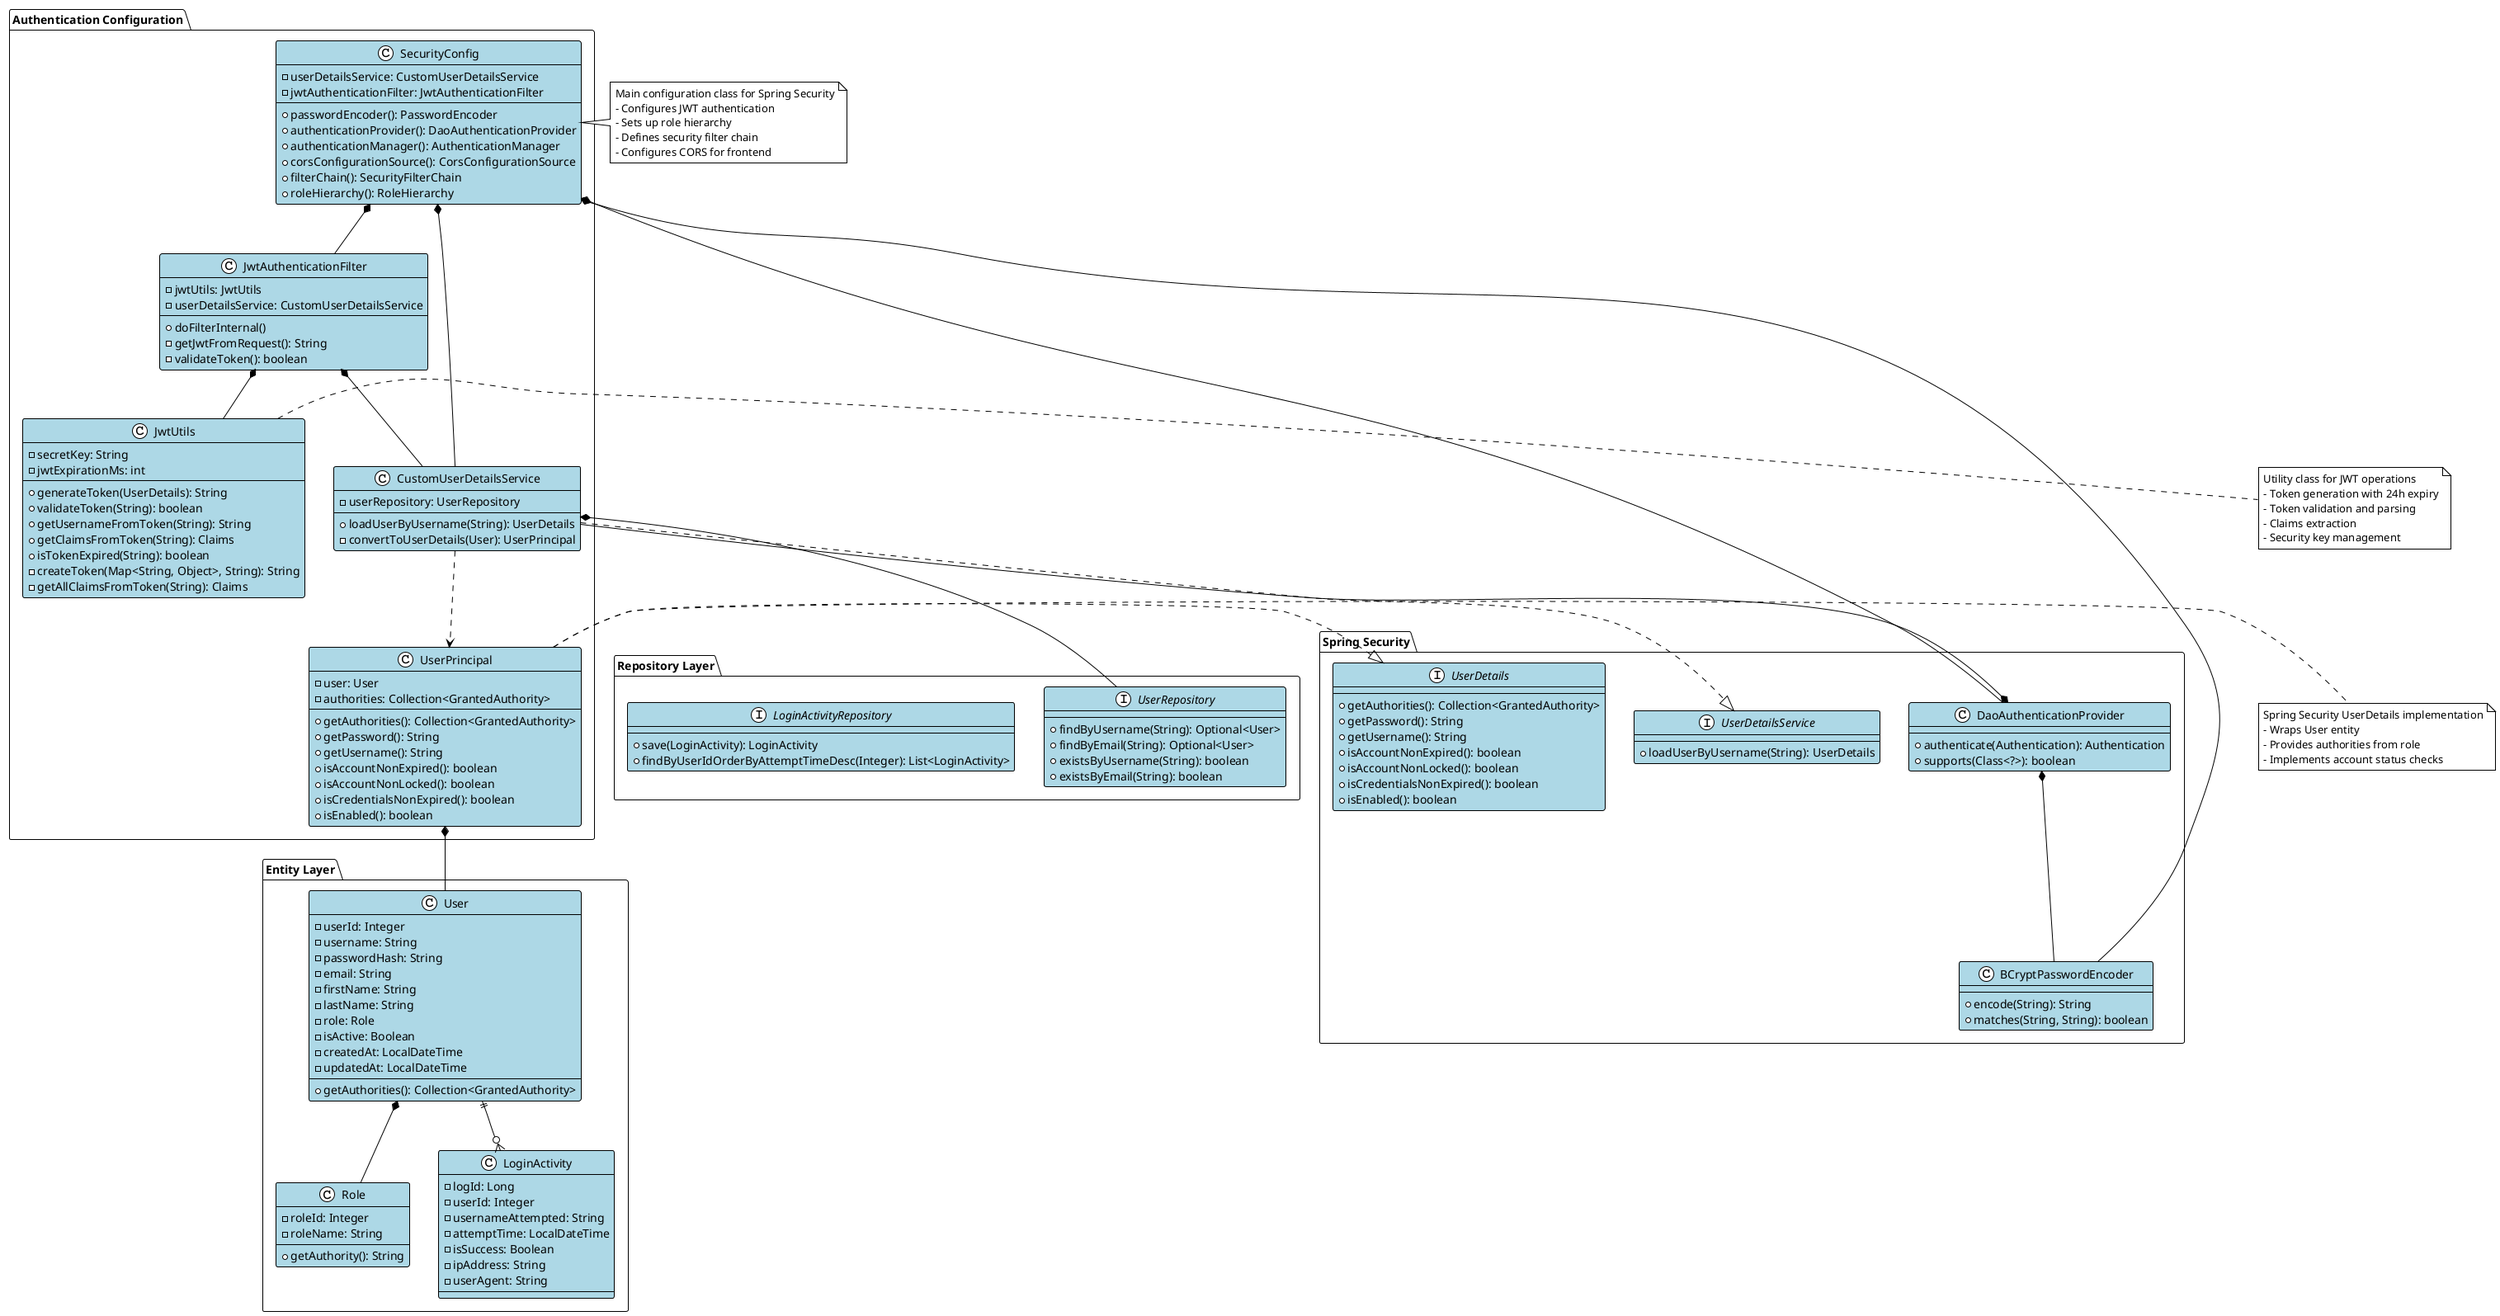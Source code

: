 @startuml
!theme plain
skinparam backgroundColor white
skinparam classBackgroundColor lightblue
skinparam interfaceBackgroundColor lightgreen

package "Authentication Configuration" {
    class SecurityConfig {
        -userDetailsService: CustomUserDetailsService
        -jwtAuthenticationFilter: JwtAuthenticationFilter
        +passwordEncoder(): PasswordEncoder
        +authenticationProvider(): DaoAuthenticationProvider
        +authenticationManager(): AuthenticationManager
        +corsConfigurationSource(): CorsConfigurationSource
        +filterChain(): SecurityFilterChain
        +roleHierarchy(): RoleHierarchy
    }
    
    class JwtAuthenticationFilter {
        -jwtUtils: JwtUtils
        -userDetailsService: CustomUserDetailsService
        +doFilterInternal()
        -getJwtFromRequest(): String
        -validateToken(): boolean
    }
    
    class JwtUtils {
        -secretKey: String
        -jwtExpirationMs: int
        +generateToken(UserDetails): String
        +validateToken(String): boolean
        +getUsernameFromToken(String): String
        +getClaimsFromToken(String): Claims
        +isTokenExpired(String): boolean
        -createToken(Map<String, Object>, String): String
        -getAllClaimsFromToken(String): Claims
    }
    
    class CustomUserDetailsService {
        -userRepository: UserRepository
        +loadUserByUsername(String): UserDetails
        -convertToUserDetails(User): UserPrincipal
    }
    
    class UserPrincipal {
        -user: User
        -authorities: Collection<GrantedAuthority>
        +getAuthorities(): Collection<GrantedAuthority>
        +getPassword(): String
        +getUsername(): String
        +isAccountNonExpired(): boolean
        +isAccountNonLocked(): boolean
        +isCredentialsNonExpired(): boolean
        +isEnabled(): boolean
    }
}

package "Spring Security" {
    interface UserDetailsService {
        +loadUserByUsername(String): UserDetails
    }
    
    interface UserDetails {
        +getAuthorities(): Collection<GrantedAuthority>
        +getPassword(): String
        +getUsername(): String
        +isAccountNonExpired(): boolean
        +isAccountNonLocked(): boolean
        +isCredentialsNonExpired(): boolean
        +isEnabled(): boolean
    }
    
    class BCryptPasswordEncoder {
        +encode(String): String
        +matches(String, String): boolean
    }
    
    class DaoAuthenticationProvider {
        +authenticate(Authentication): Authentication
        +supports(Class<?>): boolean
    }
}

package "Entity Layer" {
    class User {
        -userId: Integer
        -username: String
        -passwordHash: String
        -email: String
        -firstName: String
        -lastName: String
        -role: Role
        -isActive: Boolean
        -createdAt: LocalDateTime
        -updatedAt: LocalDateTime
        +getAuthorities(): Collection<GrantedAuthority>
    }
    
    class Role {
        -roleId: Integer
        -roleName: String
        +getAuthority(): String
    }
    
    class LoginActivity {
        -logId: Long
        -userId: Integer
        -usernameAttempted: String
        -attemptTime: LocalDateTime
        -isSuccess: Boolean
        -ipAddress: String
        -userAgent: String
    }
}

package "Repository Layer" {
    interface UserRepository {
        +findByUsername(String): Optional<User>
        +findByEmail(String): Optional<User>
        +existsByUsername(String): boolean
        +existsByEmail(String): boolean
    }
    
    interface LoginActivityRepository {
        +save(LoginActivity): LoginActivity
        +findByUserIdOrderByAttemptTimeDesc(Integer): List<LoginActivity>
    }
}

' Relationships
SecurityConfig *-- CustomUserDetailsService
SecurityConfig *-- JwtAuthenticationFilter
SecurityConfig *-- BCryptPasswordEncoder
SecurityConfig *-- DaoAuthenticationProvider

JwtAuthenticationFilter *-- JwtUtils
JwtAuthenticationFilter *-- CustomUserDetailsService

CustomUserDetailsService ..|> UserDetailsService
CustomUserDetailsService *-- UserRepository
CustomUserDetailsService ..> UserPrincipal

UserPrincipal ..|> UserDetails
UserPrincipal *-- User

User *-- Role
User ||--o{ LoginActivity

DaoAuthenticationProvider *-- CustomUserDetailsService
DaoAuthenticationProvider *-- BCryptPasswordEncoder

note right of SecurityConfig
    Main configuration class for Spring Security
    - Configures JWT authentication
    - Sets up role hierarchy
    - Defines security filter chain
    - Configures CORS for frontend
end note

note right of JwtUtils
    Utility class for JWT operations
    - Token generation with 24h expiry
    - Token validation and parsing
    - Claims extraction
    - Security key management
end note

note right of UserPrincipal
    Spring Security UserDetails implementation
    - Wraps User entity
    - Provides authorities from role
    - Implements account status checks
end note

@enduml